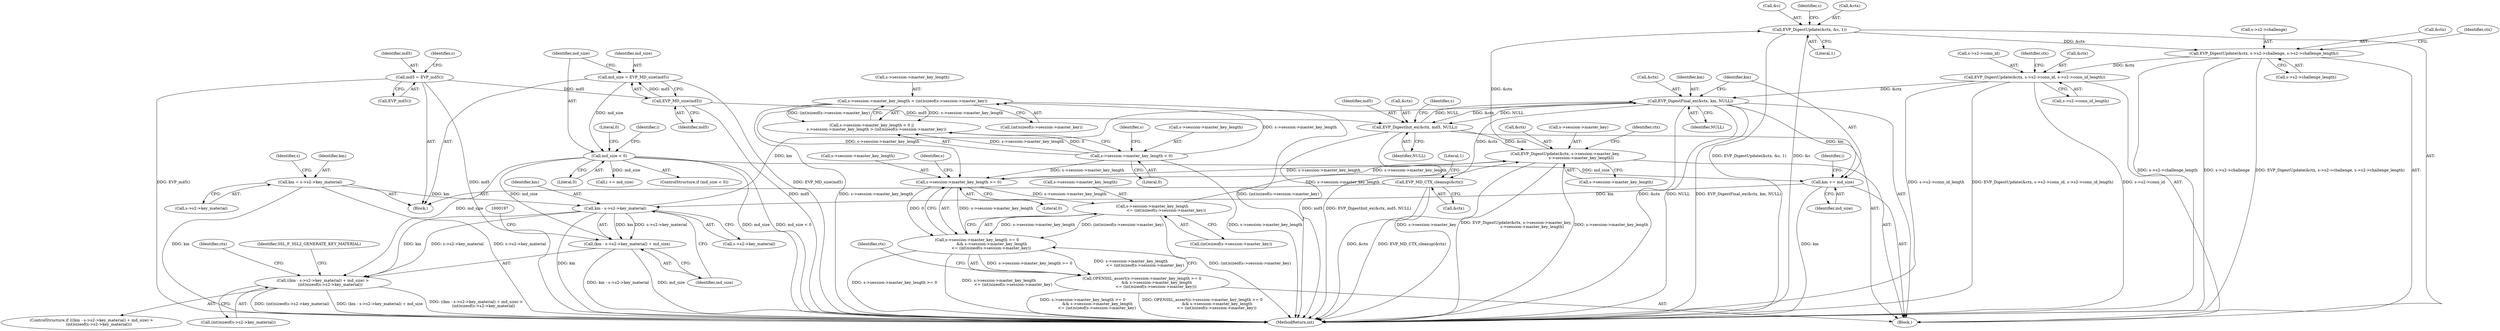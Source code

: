 digraph "0_openssl_86f8fb0e344d62454f8daf3e15236b2b59210756@API" {
"1000251" [label="(Call,EVP_DigestUpdate(&ctx, &c, 1))"];
"1000238" [label="(Call,EVP_DigestUpdate(&ctx, s->session->master_key,\n                          s->session->master_key_length))"];
"1000210" [label="(Call,EVP_DigestInit_ex(&ctx, md5, NULL))"];
"1000285" [label="(Call,EVP_DigestFinal_ex(&ctx, km, NULL))"];
"1000272" [label="(Call,EVP_DigestUpdate(&ctx, s->s2->conn_id, s->s2->conn_id_length))"];
"1000259" [label="(Call,EVP_DigestUpdate(&ctx, s->s2->challenge, s->s2->challenge_length))"];
"1000251" [label="(Call,EVP_DigestUpdate(&ctx, &c, 1))"];
"1000188" [label="(Call,km - s->s2->key_material)"];
"1000290" [label="(Call,km += md_size)"];
"1000165" [label="(Call,md_size < 0)"];
"1000160" [label="(Call,md_size = EVP_MD_size(md5))"];
"1000162" [label="(Call,EVP_MD_size(md5))"];
"1000114" [label="(Call,md5 = EVP_md5())"];
"1000124" [label="(Call,km = s->s2->key_material)"];
"1000224" [label="(Call,s->session->master_key_length\n                       <= (int)sizeof(s->session->master_key))"];
"1000217" [label="(Call,s->session->master_key_length >= 0)"];
"1000140" [label="(Call,s->session->master_key_length > (int)sizeof(s->session->master_key))"];
"1000133" [label="(Call,s->session->master_key_length < 0)"];
"1000216" [label="(Call,s->session->master_key_length >= 0\n                        && s->session->master_key_length\n                       <= (int)sizeof(s->session->master_key))"];
"1000215" [label="(Call,OPENSSL_assert(s->session->master_key_length >= 0\n                        && s->session->master_key_length\n                       <= (int)sizeof(s->session->master_key)))"];
"1000186" [label="(Call,((km - s->s2->key_material) + md_size) >\n            (int)sizeof(s->s2->key_material))"];
"1000187" [label="(Call,(km - s->s2->key_material) + md_size)"];
"1000293" [label="(Call,EVP_MD_CTX_cleanup(&ctx))"];
"1000227" [label="(Identifier,s)"];
"1000141" [label="(Call,s->session->master_key_length)"];
"1000162" [label="(Call,EVP_MD_size(md5))"];
"1000160" [label="(Call,md_size = EVP_MD_size(md5))"];
"1000287" [label="(Identifier,ctx)"];
"1000184" [label="(Block,)"];
"1000165" [label="(Call,md_size < 0)"];
"1000254" [label="(Call,&c)"];
"1000210" [label="(Call,EVP_DigestInit_ex(&ctx, md5, NULL))"];
"1000212" [label="(Identifier,ctx)"];
"1000223" [label="(Literal,0)"];
"1000218" [label="(Call,s->session->master_key_length)"];
"1000139" [label="(Literal,0)"];
"1000272" [label="(Call,EVP_DigestUpdate(&ctx, s->s2->conn_id, s->s2->conn_id_length))"];
"1000262" [label="(Call,s->s2->challenge)"];
"1000186" [label="(Call,((km - s->s2->key_material) + md_size) >\n            (int)sizeof(s->s2->key_material))"];
"1000260" [label="(Call,&ctx)"];
"1000297" [label="(Literal,1)"];
"1000188" [label="(Call,km - s->s2->key_material)"];
"1000187" [label="(Call,(km - s->s2->key_material) + md_size)"];
"1000267" [label="(Call,s->s2->challenge_length)"];
"1000225" [label="(Call,s->session->master_key_length)"];
"1000140" [label="(Call,s->session->master_key_length > (int)sizeof(s->session->master_key))"];
"1000172" [label="(Identifier,i)"];
"1000215" [label="(Call,OPENSSL_assert(s->session->master_key_length >= 0\n                        && s->session->master_key_length\n                       <= (int)sizeof(s->session->master_key)))"];
"1000251" [label="(Call,EVP_DigestUpdate(&ctx, &c, 1))"];
"1000181" [label="(Call,i += md_size)"];
"1000274" [label="(Identifier,ctx)"];
"1000217" [label="(Call,s->session->master_key_length >= 0)"];
"1000288" [label="(Identifier,km)"];
"1000124" [label="(Call,km = s->s2->key_material)"];
"1000214" [label="(Identifier,NULL)"];
"1000258" [label="(Identifier,c)"];
"1000146" [label="(Call,(int)sizeof(s->session->master_key))"];
"1000273" [label="(Call,&ctx)"];
"1000213" [label="(Identifier,md5)"];
"1000224" [label="(Call,s->session->master_key_length\n                       <= (int)sizeof(s->session->master_key))"];
"1000241" [label="(Call,s->session->master_key)"];
"1000292" [label="(Identifier,md_size)"];
"1000275" [label="(Call,s->s2->conn_id)"];
"1000161" [label="(Identifier,md_size)"];
"1000143" [label="(Identifier,s)"];
"1000115" [label="(Identifier,md5)"];
"1000286" [label="(Call,&ctx)"];
"1000166" [label="(Identifier,md_size)"];
"1000259" [label="(Call,EVP_DigestUpdate(&ctx, s->s2->challenge, s->s2->challenge_length))"];
"1000134" [label="(Call,s->session->master_key_length)"];
"1000169" [label="(Literal,0)"];
"1000240" [label="(Identifier,ctx)"];
"1000280" [label="(Call,s->s2->conn_id_length)"];
"1000290" [label="(Call,km += md_size)"];
"1000196" [label="(Call,(int)sizeof(s->s2->key_material))"];
"1000252" [label="(Call,&ctx)"];
"1000289" [label="(Identifier,NULL)"];
"1000126" [label="(Call,s->s2->key_material)"];
"1000294" [label="(Call,&ctx)"];
"1000164" [label="(ControlStructure,if (md_size < 0))"];
"1000195" [label="(Identifier,md_size)"];
"1000182" [label="(Identifier,i)"];
"1000132" [label="(Call,s->session->master_key_length < 0 ||\n        s->session->master_key_length > (int)sizeof(s->session->master_key))"];
"1000104" [label="(Block,)"];
"1000298" [label="(MethodReturn,int)"];
"1000256" [label="(Literal,1)"];
"1000246" [label="(Call,s->session->master_key_length)"];
"1000206" [label="(Identifier,SSL_F_SSL2_GENERATE_KEY_MATERIAL)"];
"1000285" [label="(Call,EVP_DigestFinal_ex(&ctx, km, NULL))"];
"1000185" [label="(ControlStructure,if (((km - s->s2->key_material) + md_size) >\n            (int)sizeof(s->s2->key_material)))"];
"1000238" [label="(Call,EVP_DigestUpdate(&ctx, s->session->master_key,\n                          s->session->master_key_length))"];
"1000211" [label="(Call,&ctx)"];
"1000253" [label="(Identifier,ctx)"];
"1000167" [label="(Literal,0)"];
"1000291" [label="(Identifier,km)"];
"1000189" [label="(Identifier,km)"];
"1000119" [label="(Identifier,c)"];
"1000216" [label="(Call,s->session->master_key_length >= 0\n                        && s->session->master_key_length\n                       <= (int)sizeof(s->session->master_key))"];
"1000125" [label="(Identifier,km)"];
"1000114" [label="(Call,md5 = EVP_md5())"];
"1000163" [label="(Identifier,md5)"];
"1000190" [label="(Call,s->s2->key_material)"];
"1000136" [label="(Identifier,s)"];
"1000293" [label="(Call,EVP_MD_CTX_cleanup(&ctx))"];
"1000116" [label="(Call,EVP_md5())"];
"1000133" [label="(Call,s->session->master_key_length < 0)"];
"1000220" [label="(Identifier,s)"];
"1000230" [label="(Call,(int)sizeof(s->session->master_key))"];
"1000239" [label="(Call,&ctx)"];
"1000251" -> "1000184"  [label="AST: "];
"1000251" -> "1000256"  [label="CFG: "];
"1000252" -> "1000251"  [label="AST: "];
"1000254" -> "1000251"  [label="AST: "];
"1000256" -> "1000251"  [label="AST: "];
"1000258" -> "1000251"  [label="CFG: "];
"1000251" -> "1000298"  [label="DDG: EVP_DigestUpdate(&ctx, &c, 1)"];
"1000251" -> "1000298"  [label="DDG: &c"];
"1000238" -> "1000251"  [label="DDG: &ctx"];
"1000251" -> "1000259"  [label="DDG: &ctx"];
"1000238" -> "1000184"  [label="AST: "];
"1000238" -> "1000246"  [label="CFG: "];
"1000239" -> "1000238"  [label="AST: "];
"1000241" -> "1000238"  [label="AST: "];
"1000246" -> "1000238"  [label="AST: "];
"1000253" -> "1000238"  [label="CFG: "];
"1000238" -> "1000298"  [label="DDG: EVP_DigestUpdate(&ctx, s->session->master_key,\n                          s->session->master_key_length)"];
"1000238" -> "1000298"  [label="DDG: s->session->master_key_length"];
"1000238" -> "1000298"  [label="DDG: s->session->master_key"];
"1000238" -> "1000217"  [label="DDG: s->session->master_key_length"];
"1000210" -> "1000238"  [label="DDG: &ctx"];
"1000224" -> "1000238"  [label="DDG: s->session->master_key_length"];
"1000217" -> "1000238"  [label="DDG: s->session->master_key_length"];
"1000210" -> "1000184"  [label="AST: "];
"1000210" -> "1000214"  [label="CFG: "];
"1000211" -> "1000210"  [label="AST: "];
"1000213" -> "1000210"  [label="AST: "];
"1000214" -> "1000210"  [label="AST: "];
"1000220" -> "1000210"  [label="CFG: "];
"1000210" -> "1000298"  [label="DDG: EVP_DigestInit_ex(&ctx, md5, NULL)"];
"1000210" -> "1000298"  [label="DDG: md5"];
"1000285" -> "1000210"  [label="DDG: &ctx"];
"1000285" -> "1000210"  [label="DDG: NULL"];
"1000162" -> "1000210"  [label="DDG: md5"];
"1000210" -> "1000285"  [label="DDG: NULL"];
"1000285" -> "1000184"  [label="AST: "];
"1000285" -> "1000289"  [label="CFG: "];
"1000286" -> "1000285"  [label="AST: "];
"1000288" -> "1000285"  [label="AST: "];
"1000289" -> "1000285"  [label="AST: "];
"1000291" -> "1000285"  [label="CFG: "];
"1000285" -> "1000298"  [label="DDG: EVP_DigestFinal_ex(&ctx, km, NULL)"];
"1000285" -> "1000298"  [label="DDG: &ctx"];
"1000285" -> "1000298"  [label="DDG: NULL"];
"1000272" -> "1000285"  [label="DDG: &ctx"];
"1000188" -> "1000285"  [label="DDG: km"];
"1000285" -> "1000290"  [label="DDG: km"];
"1000285" -> "1000293"  [label="DDG: &ctx"];
"1000272" -> "1000184"  [label="AST: "];
"1000272" -> "1000280"  [label="CFG: "];
"1000273" -> "1000272"  [label="AST: "];
"1000275" -> "1000272"  [label="AST: "];
"1000280" -> "1000272"  [label="AST: "];
"1000287" -> "1000272"  [label="CFG: "];
"1000272" -> "1000298"  [label="DDG: s->s2->conn_id"];
"1000272" -> "1000298"  [label="DDG: s->s2->conn_id_length"];
"1000272" -> "1000298"  [label="DDG: EVP_DigestUpdate(&ctx, s->s2->conn_id, s->s2->conn_id_length)"];
"1000259" -> "1000272"  [label="DDG: &ctx"];
"1000259" -> "1000184"  [label="AST: "];
"1000259" -> "1000267"  [label="CFG: "];
"1000260" -> "1000259"  [label="AST: "];
"1000262" -> "1000259"  [label="AST: "];
"1000267" -> "1000259"  [label="AST: "];
"1000274" -> "1000259"  [label="CFG: "];
"1000259" -> "1000298"  [label="DDG: s->s2->challenge"];
"1000259" -> "1000298"  [label="DDG: EVP_DigestUpdate(&ctx, s->s2->challenge, s->s2->challenge_length)"];
"1000259" -> "1000298"  [label="DDG: s->s2->challenge_length"];
"1000188" -> "1000187"  [label="AST: "];
"1000188" -> "1000190"  [label="CFG: "];
"1000189" -> "1000188"  [label="AST: "];
"1000190" -> "1000188"  [label="AST: "];
"1000195" -> "1000188"  [label="CFG: "];
"1000188" -> "1000298"  [label="DDG: km"];
"1000188" -> "1000186"  [label="DDG: km"];
"1000188" -> "1000186"  [label="DDG: s->s2->key_material"];
"1000188" -> "1000187"  [label="DDG: km"];
"1000188" -> "1000187"  [label="DDG: s->s2->key_material"];
"1000290" -> "1000188"  [label="DDG: km"];
"1000124" -> "1000188"  [label="DDG: km"];
"1000290" -> "1000184"  [label="AST: "];
"1000290" -> "1000292"  [label="CFG: "];
"1000291" -> "1000290"  [label="AST: "];
"1000292" -> "1000290"  [label="AST: "];
"1000182" -> "1000290"  [label="CFG: "];
"1000290" -> "1000298"  [label="DDG: km"];
"1000165" -> "1000290"  [label="DDG: md_size"];
"1000165" -> "1000164"  [label="AST: "];
"1000165" -> "1000167"  [label="CFG: "];
"1000166" -> "1000165"  [label="AST: "];
"1000167" -> "1000165"  [label="AST: "];
"1000169" -> "1000165"  [label="CFG: "];
"1000172" -> "1000165"  [label="CFG: "];
"1000165" -> "1000298"  [label="DDG: md_size"];
"1000165" -> "1000298"  [label="DDG: md_size < 0"];
"1000160" -> "1000165"  [label="DDG: md_size"];
"1000165" -> "1000181"  [label="DDG: md_size"];
"1000165" -> "1000186"  [label="DDG: md_size"];
"1000165" -> "1000187"  [label="DDG: md_size"];
"1000160" -> "1000104"  [label="AST: "];
"1000160" -> "1000162"  [label="CFG: "];
"1000161" -> "1000160"  [label="AST: "];
"1000162" -> "1000160"  [label="AST: "];
"1000166" -> "1000160"  [label="CFG: "];
"1000160" -> "1000298"  [label="DDG: EVP_MD_size(md5)"];
"1000162" -> "1000160"  [label="DDG: md5"];
"1000162" -> "1000163"  [label="CFG: "];
"1000163" -> "1000162"  [label="AST: "];
"1000162" -> "1000298"  [label="DDG: md5"];
"1000114" -> "1000162"  [label="DDG: md5"];
"1000114" -> "1000104"  [label="AST: "];
"1000114" -> "1000116"  [label="CFG: "];
"1000115" -> "1000114"  [label="AST: "];
"1000116" -> "1000114"  [label="AST: "];
"1000119" -> "1000114"  [label="CFG: "];
"1000114" -> "1000298"  [label="DDG: md5"];
"1000114" -> "1000298"  [label="DDG: EVP_md5()"];
"1000124" -> "1000104"  [label="AST: "];
"1000124" -> "1000126"  [label="CFG: "];
"1000125" -> "1000124"  [label="AST: "];
"1000126" -> "1000124"  [label="AST: "];
"1000136" -> "1000124"  [label="CFG: "];
"1000124" -> "1000298"  [label="DDG: s->s2->key_material"];
"1000124" -> "1000298"  [label="DDG: km"];
"1000224" -> "1000216"  [label="AST: "];
"1000224" -> "1000230"  [label="CFG: "];
"1000225" -> "1000224"  [label="AST: "];
"1000230" -> "1000224"  [label="AST: "];
"1000216" -> "1000224"  [label="CFG: "];
"1000224" -> "1000298"  [label="DDG: (int)sizeof(s->session->master_key)"];
"1000224" -> "1000216"  [label="DDG: s->session->master_key_length"];
"1000224" -> "1000216"  [label="DDG: (int)sizeof(s->session->master_key)"];
"1000217" -> "1000224"  [label="DDG: s->session->master_key_length"];
"1000217" -> "1000216"  [label="AST: "];
"1000217" -> "1000223"  [label="CFG: "];
"1000218" -> "1000217"  [label="AST: "];
"1000223" -> "1000217"  [label="AST: "];
"1000227" -> "1000217"  [label="CFG: "];
"1000216" -> "1000217"  [label="CFG: "];
"1000217" -> "1000216"  [label="DDG: s->session->master_key_length"];
"1000217" -> "1000216"  [label="DDG: 0"];
"1000140" -> "1000217"  [label="DDG: s->session->master_key_length"];
"1000133" -> "1000217"  [label="DDG: s->session->master_key_length"];
"1000140" -> "1000132"  [label="AST: "];
"1000140" -> "1000146"  [label="CFG: "];
"1000141" -> "1000140"  [label="AST: "];
"1000146" -> "1000140"  [label="AST: "];
"1000132" -> "1000140"  [label="CFG: "];
"1000140" -> "1000298"  [label="DDG: s->session->master_key_length"];
"1000140" -> "1000298"  [label="DDG: (int)sizeof(s->session->master_key)"];
"1000140" -> "1000132"  [label="DDG: s->session->master_key_length"];
"1000140" -> "1000132"  [label="DDG: (int)sizeof(s->session->master_key)"];
"1000133" -> "1000140"  [label="DDG: s->session->master_key_length"];
"1000133" -> "1000132"  [label="AST: "];
"1000133" -> "1000139"  [label="CFG: "];
"1000134" -> "1000133"  [label="AST: "];
"1000139" -> "1000133"  [label="AST: "];
"1000143" -> "1000133"  [label="CFG: "];
"1000132" -> "1000133"  [label="CFG: "];
"1000133" -> "1000298"  [label="DDG: s->session->master_key_length"];
"1000133" -> "1000132"  [label="DDG: s->session->master_key_length"];
"1000133" -> "1000132"  [label="DDG: 0"];
"1000216" -> "1000215"  [label="AST: "];
"1000215" -> "1000216"  [label="CFG: "];
"1000216" -> "1000298"  [label="DDG: s->session->master_key_length >= 0"];
"1000216" -> "1000298"  [label="DDG: s->session->master_key_length\n                       <= (int)sizeof(s->session->master_key)"];
"1000216" -> "1000215"  [label="DDG: s->session->master_key_length >= 0"];
"1000216" -> "1000215"  [label="DDG: s->session->master_key_length\n                       <= (int)sizeof(s->session->master_key)"];
"1000215" -> "1000184"  [label="AST: "];
"1000240" -> "1000215"  [label="CFG: "];
"1000215" -> "1000298"  [label="DDG: s->session->master_key_length >= 0\n                        && s->session->master_key_length\n                       <= (int)sizeof(s->session->master_key)"];
"1000215" -> "1000298"  [label="DDG: OPENSSL_assert(s->session->master_key_length >= 0\n                        && s->session->master_key_length\n                       <= (int)sizeof(s->session->master_key))"];
"1000186" -> "1000185"  [label="AST: "];
"1000186" -> "1000196"  [label="CFG: "];
"1000187" -> "1000186"  [label="AST: "];
"1000196" -> "1000186"  [label="AST: "];
"1000206" -> "1000186"  [label="CFG: "];
"1000212" -> "1000186"  [label="CFG: "];
"1000186" -> "1000298"  [label="DDG: (km - s->s2->key_material) + md_size"];
"1000186" -> "1000298"  [label="DDG: ((km - s->s2->key_material) + md_size) >\n            (int)sizeof(s->s2->key_material)"];
"1000186" -> "1000298"  [label="DDG: (int)sizeof(s->s2->key_material)"];
"1000187" -> "1000195"  [label="CFG: "];
"1000195" -> "1000187"  [label="AST: "];
"1000197" -> "1000187"  [label="CFG: "];
"1000187" -> "1000298"  [label="DDG: km - s->s2->key_material"];
"1000187" -> "1000298"  [label="DDG: md_size"];
"1000293" -> "1000104"  [label="AST: "];
"1000293" -> "1000294"  [label="CFG: "];
"1000294" -> "1000293"  [label="AST: "];
"1000297" -> "1000293"  [label="CFG: "];
"1000293" -> "1000298"  [label="DDG: &ctx"];
"1000293" -> "1000298"  [label="DDG: EVP_MD_CTX_cleanup(&ctx)"];
}
